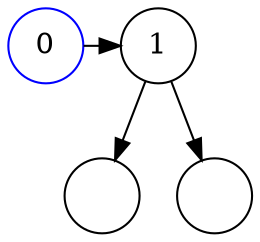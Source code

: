 digraph {
  one[label="1", shape=circle];
  zero[label="0", shape=circle, color=blue];
  { rank=same; one, zero }

  emptyOneLeft[label="", shape=circle];
  emptyOneRight[label="", shape=circle];

  one -> emptyOneLeft;
  one -> emptyOneRight;

  zero -> one;
}
